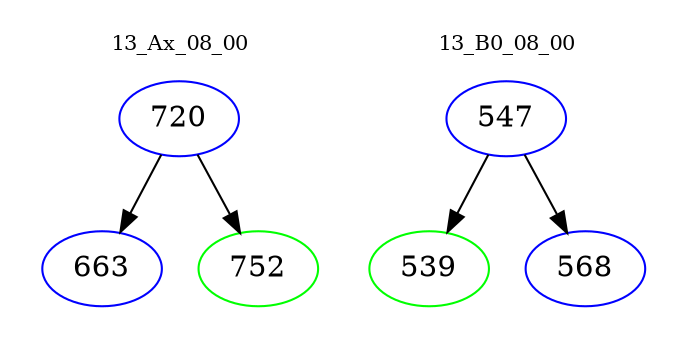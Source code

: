 digraph{
subgraph cluster_0 {
color = white
label = "13_Ax_08_00";
fontsize=10;
T0_720 [label="720", color="blue"]
T0_720 -> T0_663 [color="black"]
T0_663 [label="663", color="blue"]
T0_720 -> T0_752 [color="black"]
T0_752 [label="752", color="green"]
}
subgraph cluster_1 {
color = white
label = "13_B0_08_00";
fontsize=10;
T1_547 [label="547", color="blue"]
T1_547 -> T1_539 [color="black"]
T1_539 [label="539", color="green"]
T1_547 -> T1_568 [color="black"]
T1_568 [label="568", color="blue"]
}
}
